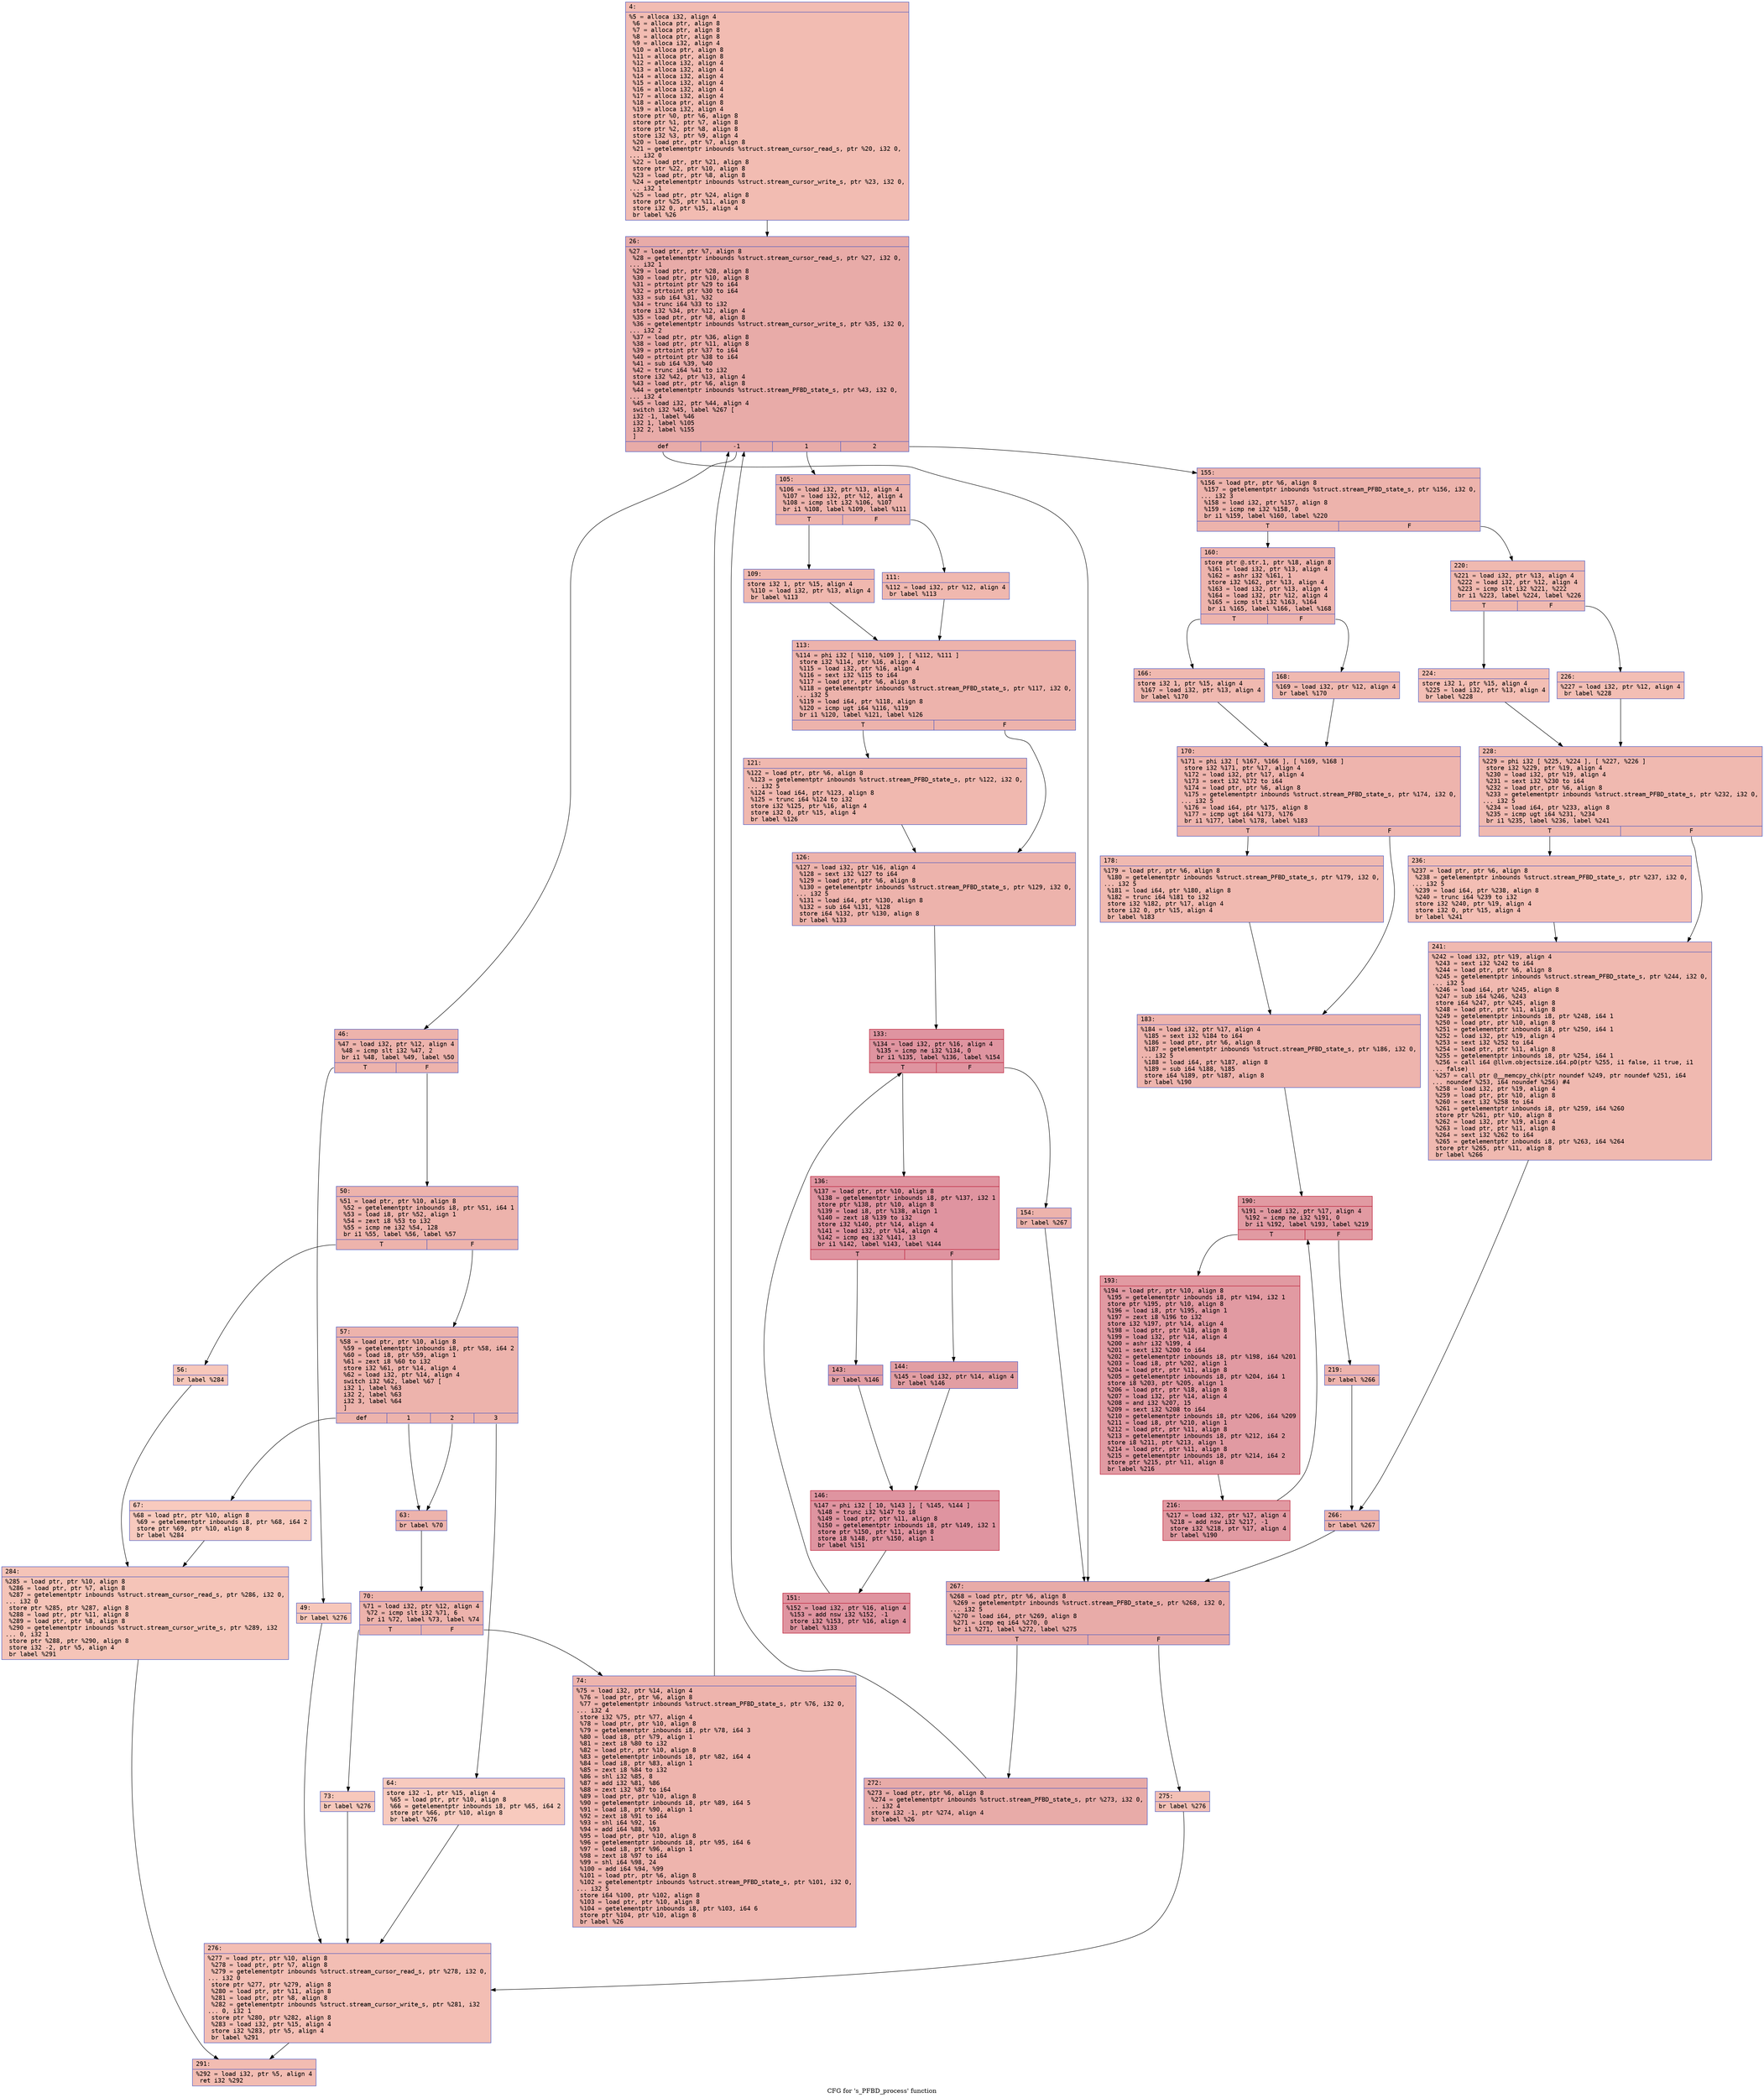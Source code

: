 digraph "CFG for 's_PFBD_process' function" {
	label="CFG for 's_PFBD_process' function";

	Node0x6000036085a0 [shape=record,color="#3d50c3ff", style=filled, fillcolor="#e1675170" fontname="Courier",label="{4:\l|  %5 = alloca i32, align 4\l  %6 = alloca ptr, align 8\l  %7 = alloca ptr, align 8\l  %8 = alloca ptr, align 8\l  %9 = alloca i32, align 4\l  %10 = alloca ptr, align 8\l  %11 = alloca ptr, align 8\l  %12 = alloca i32, align 4\l  %13 = alloca i32, align 4\l  %14 = alloca i32, align 4\l  %15 = alloca i32, align 4\l  %16 = alloca i32, align 4\l  %17 = alloca i32, align 4\l  %18 = alloca ptr, align 8\l  %19 = alloca i32, align 4\l  store ptr %0, ptr %6, align 8\l  store ptr %1, ptr %7, align 8\l  store ptr %2, ptr %8, align 8\l  store i32 %3, ptr %9, align 4\l  %20 = load ptr, ptr %7, align 8\l  %21 = getelementptr inbounds %struct.stream_cursor_read_s, ptr %20, i32 0,\l... i32 0\l  %22 = load ptr, ptr %21, align 8\l  store ptr %22, ptr %10, align 8\l  %23 = load ptr, ptr %8, align 8\l  %24 = getelementptr inbounds %struct.stream_cursor_write_s, ptr %23, i32 0,\l... i32 1\l  %25 = load ptr, ptr %24, align 8\l  store ptr %25, ptr %11, align 8\l  store i32 0, ptr %15, align 4\l  br label %26\l}"];
	Node0x6000036085a0 -> Node0x6000036085f0[tooltip="4 -> 26\nProbability 100.00%" ];
	Node0x6000036085f0 [shape=record,color="#3d50c3ff", style=filled, fillcolor="#cc403a70" fontname="Courier",label="{26:\l|  %27 = load ptr, ptr %7, align 8\l  %28 = getelementptr inbounds %struct.stream_cursor_read_s, ptr %27, i32 0,\l... i32 1\l  %29 = load ptr, ptr %28, align 8\l  %30 = load ptr, ptr %10, align 8\l  %31 = ptrtoint ptr %29 to i64\l  %32 = ptrtoint ptr %30 to i64\l  %33 = sub i64 %31, %32\l  %34 = trunc i64 %33 to i32\l  store i32 %34, ptr %12, align 4\l  %35 = load ptr, ptr %8, align 8\l  %36 = getelementptr inbounds %struct.stream_cursor_write_s, ptr %35, i32 0,\l... i32 2\l  %37 = load ptr, ptr %36, align 8\l  %38 = load ptr, ptr %11, align 8\l  %39 = ptrtoint ptr %37 to i64\l  %40 = ptrtoint ptr %38 to i64\l  %41 = sub i64 %39, %40\l  %42 = trunc i64 %41 to i32\l  store i32 %42, ptr %13, align 4\l  %43 = load ptr, ptr %6, align 8\l  %44 = getelementptr inbounds %struct.stream_PFBD_state_s, ptr %43, i32 0,\l... i32 4\l  %45 = load i32, ptr %44, align 4\l  switch i32 %45, label %267 [\l    i32 -1, label %46\l    i32 1, label %105\l    i32 2, label %155\l  ]\l|{<s0>def|<s1>-1|<s2>1|<s3>2}}"];
	Node0x6000036085f0:s0 -> Node0x600003609360[tooltip="26 -> 267\nProbability 25.00%" ];
	Node0x6000036085f0:s1 -> Node0x600003608640[tooltip="26 -> 46\nProbability 25.00%" ];
	Node0x6000036085f0:s2 -> Node0x6000036089b0[tooltip="26 -> 105\nProbability 25.00%" ];
	Node0x6000036085f0:s3 -> Node0x600003608dc0[tooltip="26 -> 155\nProbability 25.00%" ];
	Node0x600003608640 [shape=record,color="#3d50c3ff", style=filled, fillcolor="#d6524470" fontname="Courier",label="{46:\l|  %47 = load i32, ptr %12, align 4\l  %48 = icmp slt i32 %47, 2\l  br i1 %48, label %49, label %50\l|{<s0>T|<s1>F}}"];
	Node0x600003608640:s0 -> Node0x600003608690[tooltip="46 -> 49\nProbability 3.12%" ];
	Node0x600003608640:s1 -> Node0x6000036086e0[tooltip="46 -> 50\nProbability 96.88%" ];
	Node0x600003608690 [shape=record,color="#3d50c3ff", style=filled, fillcolor="#ec7f6370" fontname="Courier",label="{49:\l|  br label %276\l}"];
	Node0x600003608690 -> Node0x600003609450[tooltip="49 -> 276\nProbability 100.00%" ];
	Node0x6000036086e0 [shape=record,color="#3d50c3ff", style=filled, fillcolor="#d6524470" fontname="Courier",label="{50:\l|  %51 = load ptr, ptr %10, align 8\l  %52 = getelementptr inbounds i8, ptr %51, i64 1\l  %53 = load i8, ptr %52, align 1\l  %54 = zext i8 %53 to i32\l  %55 = icmp ne i32 %54, 128\l  br i1 %55, label %56, label %57\l|{<s0>T|<s1>F}}"];
	Node0x6000036086e0:s0 -> Node0x600003608730[tooltip="50 -> 56\nProbability 3.12%" ];
	Node0x6000036086e0:s1 -> Node0x600003608780[tooltip="50 -> 57\nProbability 96.88%" ];
	Node0x600003608730 [shape=record,color="#3d50c3ff", style=filled, fillcolor="#ec7f6370" fontname="Courier",label="{56:\l|  br label %284\l}"];
	Node0x600003608730 -> Node0x6000036094a0[tooltip="56 -> 284\nProbability 100.00%" ];
	Node0x600003608780 [shape=record,color="#3d50c3ff", style=filled, fillcolor="#d6524470" fontname="Courier",label="{57:\l|  %58 = load ptr, ptr %10, align 8\l  %59 = getelementptr inbounds i8, ptr %58, i64 2\l  %60 = load i8, ptr %59, align 1\l  %61 = zext i8 %60 to i32\l  store i32 %61, ptr %14, align 4\l  %62 = load i32, ptr %14, align 4\l  switch i32 %62, label %67 [\l    i32 1, label %63\l    i32 2, label %63\l    i32 3, label %64\l  ]\l|{<s0>def|<s1>1|<s2>2|<s3>3}}"];
	Node0x600003608780:s0 -> Node0x600003608870[tooltip="57 -> 67\nProbability 1.56%" ];
	Node0x600003608780:s1 -> Node0x6000036087d0[tooltip="57 -> 63\nProbability 96.88%" ];
	Node0x600003608780:s2 -> Node0x6000036087d0[tooltip="57 -> 63\nProbability 96.88%" ];
	Node0x600003608780:s3 -> Node0x600003608820[tooltip="57 -> 64\nProbability 1.56%" ];
	Node0x6000036087d0 [shape=record,color="#3d50c3ff", style=filled, fillcolor="#d6524470" fontname="Courier",label="{63:\l|  br label %70\l}"];
	Node0x6000036087d0 -> Node0x6000036088c0[tooltip="63 -> 70\nProbability 100.00%" ];
	Node0x600003608820 [shape=record,color="#3d50c3ff", style=filled, fillcolor="#ef886b70" fontname="Courier",label="{64:\l|  store i32 -1, ptr %15, align 4\l  %65 = load ptr, ptr %10, align 8\l  %66 = getelementptr inbounds i8, ptr %65, i64 2\l  store ptr %66, ptr %10, align 8\l  br label %276\l}"];
	Node0x600003608820 -> Node0x600003609450[tooltip="64 -> 276\nProbability 100.00%" ];
	Node0x600003608870 [shape=record,color="#3d50c3ff", style=filled, fillcolor="#ef886b70" fontname="Courier",label="{67:\l|  %68 = load ptr, ptr %10, align 8\l  %69 = getelementptr inbounds i8, ptr %68, i64 2\l  store ptr %69, ptr %10, align 8\l  br label %284\l}"];
	Node0x600003608870 -> Node0x6000036094a0[tooltip="67 -> 284\nProbability 100.00%" ];
	Node0x6000036088c0 [shape=record,color="#3d50c3ff", style=filled, fillcolor="#d6524470" fontname="Courier",label="{70:\l|  %71 = load i32, ptr %12, align 4\l  %72 = icmp slt i32 %71, 6\l  br i1 %72, label %73, label %74\l|{<s0>T|<s1>F}}"];
	Node0x6000036088c0:s0 -> Node0x600003608910[tooltip="70 -> 73\nProbability 3.12%" ];
	Node0x6000036088c0:s1 -> Node0x600003608960[tooltip="70 -> 74\nProbability 96.88%" ];
	Node0x600003608910 [shape=record,color="#3d50c3ff", style=filled, fillcolor="#ed836670" fontname="Courier",label="{73:\l|  br label %276\l}"];
	Node0x600003608910 -> Node0x600003609450[tooltip="73 -> 276\nProbability 100.00%" ];
	Node0x600003608960 [shape=record,color="#3d50c3ff", style=filled, fillcolor="#d8564670" fontname="Courier",label="{74:\l|  %75 = load i32, ptr %14, align 4\l  %76 = load ptr, ptr %6, align 8\l  %77 = getelementptr inbounds %struct.stream_PFBD_state_s, ptr %76, i32 0,\l... i32 4\l  store i32 %75, ptr %77, align 4\l  %78 = load ptr, ptr %10, align 8\l  %79 = getelementptr inbounds i8, ptr %78, i64 3\l  %80 = load i8, ptr %79, align 1\l  %81 = zext i8 %80 to i32\l  %82 = load ptr, ptr %10, align 8\l  %83 = getelementptr inbounds i8, ptr %82, i64 4\l  %84 = load i8, ptr %83, align 1\l  %85 = zext i8 %84 to i32\l  %86 = shl i32 %85, 8\l  %87 = add i32 %81, %86\l  %88 = zext i32 %87 to i64\l  %89 = load ptr, ptr %10, align 8\l  %90 = getelementptr inbounds i8, ptr %89, i64 5\l  %91 = load i8, ptr %90, align 1\l  %92 = zext i8 %91 to i64\l  %93 = shl i64 %92, 16\l  %94 = add i64 %88, %93\l  %95 = load ptr, ptr %10, align 8\l  %96 = getelementptr inbounds i8, ptr %95, i64 6\l  %97 = load i8, ptr %96, align 1\l  %98 = zext i8 %97 to i64\l  %99 = shl i64 %98, 24\l  %100 = add i64 %94, %99\l  %101 = load ptr, ptr %6, align 8\l  %102 = getelementptr inbounds %struct.stream_PFBD_state_s, ptr %101, i32 0,\l... i32 5\l  store i64 %100, ptr %102, align 8\l  %103 = load ptr, ptr %10, align 8\l  %104 = getelementptr inbounds i8, ptr %103, i64 6\l  store ptr %104, ptr %10, align 8\l  br label %26\l}"];
	Node0x600003608960 -> Node0x6000036085f0[tooltip="74 -> 26\nProbability 100.00%" ];
	Node0x6000036089b0 [shape=record,color="#3d50c3ff", style=filled, fillcolor="#d6524470" fontname="Courier",label="{105:\l|  %106 = load i32, ptr %13, align 4\l  %107 = load i32, ptr %12, align 4\l  %108 = icmp slt i32 %106, %107\l  br i1 %108, label %109, label %111\l|{<s0>T|<s1>F}}"];
	Node0x6000036089b0:s0 -> Node0x600003608a00[tooltip="105 -> 109\nProbability 50.00%" ];
	Node0x6000036089b0:s1 -> Node0x600003608a50[tooltip="105 -> 111\nProbability 50.00%" ];
	Node0x600003608a00 [shape=record,color="#3d50c3ff", style=filled, fillcolor="#dc5d4a70" fontname="Courier",label="{109:\l|  store i32 1, ptr %15, align 4\l  %110 = load i32, ptr %13, align 4\l  br label %113\l}"];
	Node0x600003608a00 -> Node0x600003608aa0[tooltip="109 -> 113\nProbability 100.00%" ];
	Node0x600003608a50 [shape=record,color="#3d50c3ff", style=filled, fillcolor="#dc5d4a70" fontname="Courier",label="{111:\l|  %112 = load i32, ptr %12, align 4\l  br label %113\l}"];
	Node0x600003608a50 -> Node0x600003608aa0[tooltip="111 -> 113\nProbability 100.00%" ];
	Node0x600003608aa0 [shape=record,color="#3d50c3ff", style=filled, fillcolor="#d6524470" fontname="Courier",label="{113:\l|  %114 = phi i32 [ %110, %109 ], [ %112, %111 ]\l  store i32 %114, ptr %16, align 4\l  %115 = load i32, ptr %16, align 4\l  %116 = sext i32 %115 to i64\l  %117 = load ptr, ptr %6, align 8\l  %118 = getelementptr inbounds %struct.stream_PFBD_state_s, ptr %117, i32 0,\l... i32 5\l  %119 = load i64, ptr %118, align 8\l  %120 = icmp ugt i64 %116, %119\l  br i1 %120, label %121, label %126\l|{<s0>T|<s1>F}}"];
	Node0x600003608aa0:s0 -> Node0x600003608af0[tooltip="113 -> 121\nProbability 50.00%" ];
	Node0x600003608aa0:s1 -> Node0x600003608b40[tooltip="113 -> 126\nProbability 50.00%" ];
	Node0x600003608af0 [shape=record,color="#3d50c3ff", style=filled, fillcolor="#dc5d4a70" fontname="Courier",label="{121:\l|  %122 = load ptr, ptr %6, align 8\l  %123 = getelementptr inbounds %struct.stream_PFBD_state_s, ptr %122, i32 0,\l... i32 5\l  %124 = load i64, ptr %123, align 8\l  %125 = trunc i64 %124 to i32\l  store i32 %125, ptr %16, align 4\l  store i32 0, ptr %15, align 4\l  br label %126\l}"];
	Node0x600003608af0 -> Node0x600003608b40[tooltip="121 -> 126\nProbability 100.00%" ];
	Node0x600003608b40 [shape=record,color="#3d50c3ff", style=filled, fillcolor="#d6524470" fontname="Courier",label="{126:\l|  %127 = load i32, ptr %16, align 4\l  %128 = sext i32 %127 to i64\l  %129 = load ptr, ptr %6, align 8\l  %130 = getelementptr inbounds %struct.stream_PFBD_state_s, ptr %129, i32 0,\l... i32 5\l  %131 = load i64, ptr %130, align 8\l  %132 = sub i64 %131, %128\l  store i64 %132, ptr %130, align 8\l  br label %133\l}"];
	Node0x600003608b40 -> Node0x600003608b90[tooltip="126 -> 133\nProbability 100.00%" ];
	Node0x600003608b90 [shape=record,color="#b70d28ff", style=filled, fillcolor="#b70d2870" fontname="Courier",label="{133:\l|  %134 = load i32, ptr %16, align 4\l  %135 = icmp ne i32 %134, 0\l  br i1 %135, label %136, label %154\l|{<s0>T|<s1>F}}"];
	Node0x600003608b90:s0 -> Node0x600003608be0[tooltip="133 -> 136\nProbability 96.88%" ];
	Node0x600003608b90:s1 -> Node0x600003608d70[tooltip="133 -> 154\nProbability 3.12%" ];
	Node0x600003608be0 [shape=record,color="#b70d28ff", style=filled, fillcolor="#b70d2870" fontname="Courier",label="{136:\l|  %137 = load ptr, ptr %10, align 8\l  %138 = getelementptr inbounds i8, ptr %137, i32 1\l  store ptr %138, ptr %10, align 8\l  %139 = load i8, ptr %138, align 1\l  %140 = zext i8 %139 to i32\l  store i32 %140, ptr %14, align 4\l  %141 = load i32, ptr %14, align 4\l  %142 = icmp eq i32 %141, 13\l  br i1 %142, label %143, label %144\l|{<s0>T|<s1>F}}"];
	Node0x600003608be0:s0 -> Node0x600003608c30[tooltip="136 -> 143\nProbability 50.00%" ];
	Node0x600003608be0:s1 -> Node0x600003608c80[tooltip="136 -> 144\nProbability 50.00%" ];
	Node0x600003608c30 [shape=record,color="#3d50c3ff", style=filled, fillcolor="#be242e70" fontname="Courier",label="{143:\l|  br label %146\l}"];
	Node0x600003608c30 -> Node0x600003608cd0[tooltip="143 -> 146\nProbability 100.00%" ];
	Node0x600003608c80 [shape=record,color="#3d50c3ff", style=filled, fillcolor="#be242e70" fontname="Courier",label="{144:\l|  %145 = load i32, ptr %14, align 4\l  br label %146\l}"];
	Node0x600003608c80 -> Node0x600003608cd0[tooltip="144 -> 146\nProbability 100.00%" ];
	Node0x600003608cd0 [shape=record,color="#b70d28ff", style=filled, fillcolor="#b70d2870" fontname="Courier",label="{146:\l|  %147 = phi i32 [ 10, %143 ], [ %145, %144 ]\l  %148 = trunc i32 %147 to i8\l  %149 = load ptr, ptr %11, align 8\l  %150 = getelementptr inbounds i8, ptr %149, i32 1\l  store ptr %150, ptr %11, align 8\l  store i8 %148, ptr %150, align 1\l  br label %151\l}"];
	Node0x600003608cd0 -> Node0x600003608d20[tooltip="146 -> 151\nProbability 100.00%" ];
	Node0x600003608d20 [shape=record,color="#b70d28ff", style=filled, fillcolor="#b70d2870" fontname="Courier",label="{151:\l|  %152 = load i32, ptr %16, align 4\l  %153 = add nsw i32 %152, -1\l  store i32 %153, ptr %16, align 4\l  br label %133\l}"];
	Node0x600003608d20 -> Node0x600003608b90[tooltip="151 -> 133\nProbability 100.00%" ];
	Node0x600003608d70 [shape=record,color="#3d50c3ff", style=filled, fillcolor="#d6524470" fontname="Courier",label="{154:\l|  br label %267\l}"];
	Node0x600003608d70 -> Node0x600003609360[tooltip="154 -> 267\nProbability 100.00%" ];
	Node0x600003608dc0 [shape=record,color="#3d50c3ff", style=filled, fillcolor="#d6524470" fontname="Courier",label="{155:\l|  %156 = load ptr, ptr %6, align 8\l  %157 = getelementptr inbounds %struct.stream_PFBD_state_s, ptr %156, i32 0,\l... i32 3\l  %158 = load i32, ptr %157, align 8\l  %159 = icmp ne i32 %158, 0\l  br i1 %159, label %160, label %220\l|{<s0>T|<s1>F}}"];
	Node0x600003608dc0:s0 -> Node0x600003608e10[tooltip="155 -> 160\nProbability 62.50%" ];
	Node0x600003608dc0:s1 -> Node0x600003609130[tooltip="155 -> 220\nProbability 37.50%" ];
	Node0x600003608e10 [shape=record,color="#3d50c3ff", style=filled, fillcolor="#d8564670" fontname="Courier",label="{160:\l|  store ptr @.str.1, ptr %18, align 8\l  %161 = load i32, ptr %13, align 4\l  %162 = ashr i32 %161, 1\l  store i32 %162, ptr %13, align 4\l  %163 = load i32, ptr %13, align 4\l  %164 = load i32, ptr %12, align 4\l  %165 = icmp slt i32 %163, %164\l  br i1 %165, label %166, label %168\l|{<s0>T|<s1>F}}"];
	Node0x600003608e10:s0 -> Node0x600003608e60[tooltip="160 -> 166\nProbability 50.00%" ];
	Node0x600003608e10:s1 -> Node0x600003608eb0[tooltip="160 -> 168\nProbability 50.00%" ];
	Node0x600003608e60 [shape=record,color="#3d50c3ff", style=filled, fillcolor="#de614d70" fontname="Courier",label="{166:\l|  store i32 1, ptr %15, align 4\l  %167 = load i32, ptr %13, align 4\l  br label %170\l}"];
	Node0x600003608e60 -> Node0x600003608f00[tooltip="166 -> 170\nProbability 100.00%" ];
	Node0x600003608eb0 [shape=record,color="#3d50c3ff", style=filled, fillcolor="#de614d70" fontname="Courier",label="{168:\l|  %169 = load i32, ptr %12, align 4\l  br label %170\l}"];
	Node0x600003608eb0 -> Node0x600003608f00[tooltip="168 -> 170\nProbability 100.00%" ];
	Node0x600003608f00 [shape=record,color="#3d50c3ff", style=filled, fillcolor="#d8564670" fontname="Courier",label="{170:\l|  %171 = phi i32 [ %167, %166 ], [ %169, %168 ]\l  store i32 %171, ptr %17, align 4\l  %172 = load i32, ptr %17, align 4\l  %173 = sext i32 %172 to i64\l  %174 = load ptr, ptr %6, align 8\l  %175 = getelementptr inbounds %struct.stream_PFBD_state_s, ptr %174, i32 0,\l... i32 5\l  %176 = load i64, ptr %175, align 8\l  %177 = icmp ugt i64 %173, %176\l  br i1 %177, label %178, label %183\l|{<s0>T|<s1>F}}"];
	Node0x600003608f00:s0 -> Node0x600003608f50[tooltip="170 -> 178\nProbability 50.00%" ];
	Node0x600003608f00:s1 -> Node0x600003608fa0[tooltip="170 -> 183\nProbability 50.00%" ];
	Node0x600003608f50 [shape=record,color="#3d50c3ff", style=filled, fillcolor="#de614d70" fontname="Courier",label="{178:\l|  %179 = load ptr, ptr %6, align 8\l  %180 = getelementptr inbounds %struct.stream_PFBD_state_s, ptr %179, i32 0,\l... i32 5\l  %181 = load i64, ptr %180, align 8\l  %182 = trunc i64 %181 to i32\l  store i32 %182, ptr %17, align 4\l  store i32 0, ptr %15, align 4\l  br label %183\l}"];
	Node0x600003608f50 -> Node0x600003608fa0[tooltip="178 -> 183\nProbability 100.00%" ];
	Node0x600003608fa0 [shape=record,color="#3d50c3ff", style=filled, fillcolor="#d8564670" fontname="Courier",label="{183:\l|  %184 = load i32, ptr %17, align 4\l  %185 = sext i32 %184 to i64\l  %186 = load ptr, ptr %6, align 8\l  %187 = getelementptr inbounds %struct.stream_PFBD_state_s, ptr %186, i32 0,\l... i32 5\l  %188 = load i64, ptr %187, align 8\l  %189 = sub i64 %188, %185\l  store i64 %189, ptr %187, align 8\l  br label %190\l}"];
	Node0x600003608fa0 -> Node0x600003608ff0[tooltip="183 -> 190\nProbability 100.00%" ];
	Node0x600003608ff0 [shape=record,color="#b70d28ff", style=filled, fillcolor="#bb1b2c70" fontname="Courier",label="{190:\l|  %191 = load i32, ptr %17, align 4\l  %192 = icmp ne i32 %191, 0\l  br i1 %192, label %193, label %219\l|{<s0>T|<s1>F}}"];
	Node0x600003608ff0:s0 -> Node0x600003609040[tooltip="190 -> 193\nProbability 96.88%" ];
	Node0x600003608ff0:s1 -> Node0x6000036090e0[tooltip="190 -> 219\nProbability 3.12%" ];
	Node0x600003609040 [shape=record,color="#b70d28ff", style=filled, fillcolor="#bb1b2c70" fontname="Courier",label="{193:\l|  %194 = load ptr, ptr %10, align 8\l  %195 = getelementptr inbounds i8, ptr %194, i32 1\l  store ptr %195, ptr %10, align 8\l  %196 = load i8, ptr %195, align 1\l  %197 = zext i8 %196 to i32\l  store i32 %197, ptr %14, align 4\l  %198 = load ptr, ptr %18, align 8\l  %199 = load i32, ptr %14, align 4\l  %200 = ashr i32 %199, 4\l  %201 = sext i32 %200 to i64\l  %202 = getelementptr inbounds i8, ptr %198, i64 %201\l  %203 = load i8, ptr %202, align 1\l  %204 = load ptr, ptr %11, align 8\l  %205 = getelementptr inbounds i8, ptr %204, i64 1\l  store i8 %203, ptr %205, align 1\l  %206 = load ptr, ptr %18, align 8\l  %207 = load i32, ptr %14, align 4\l  %208 = and i32 %207, 15\l  %209 = sext i32 %208 to i64\l  %210 = getelementptr inbounds i8, ptr %206, i64 %209\l  %211 = load i8, ptr %210, align 1\l  %212 = load ptr, ptr %11, align 8\l  %213 = getelementptr inbounds i8, ptr %212, i64 2\l  store i8 %211, ptr %213, align 1\l  %214 = load ptr, ptr %11, align 8\l  %215 = getelementptr inbounds i8, ptr %214, i64 2\l  store ptr %215, ptr %11, align 8\l  br label %216\l}"];
	Node0x600003609040 -> Node0x600003609090[tooltip="193 -> 216\nProbability 100.00%" ];
	Node0x600003609090 [shape=record,color="#b70d28ff", style=filled, fillcolor="#bb1b2c70" fontname="Courier",label="{216:\l|  %217 = load i32, ptr %17, align 4\l  %218 = add nsw i32 %217, -1\l  store i32 %218, ptr %17, align 4\l  br label %190\l}"];
	Node0x600003609090 -> Node0x600003608ff0[tooltip="216 -> 190\nProbability 100.00%" ];
	Node0x6000036090e0 [shape=record,color="#3d50c3ff", style=filled, fillcolor="#d8564670" fontname="Courier",label="{219:\l|  br label %266\l}"];
	Node0x6000036090e0 -> Node0x600003609310[tooltip="219 -> 266\nProbability 100.00%" ];
	Node0x600003609130 [shape=record,color="#3d50c3ff", style=filled, fillcolor="#de614d70" fontname="Courier",label="{220:\l|  %221 = load i32, ptr %13, align 4\l  %222 = load i32, ptr %12, align 4\l  %223 = icmp slt i32 %221, %222\l  br i1 %223, label %224, label %226\l|{<s0>T|<s1>F}}"];
	Node0x600003609130:s0 -> Node0x600003609180[tooltip="220 -> 224\nProbability 50.00%" ];
	Node0x600003609130:s1 -> Node0x6000036091d0[tooltip="220 -> 226\nProbability 50.00%" ];
	Node0x600003609180 [shape=record,color="#3d50c3ff", style=filled, fillcolor="#e36c5570" fontname="Courier",label="{224:\l|  store i32 1, ptr %15, align 4\l  %225 = load i32, ptr %13, align 4\l  br label %228\l}"];
	Node0x600003609180 -> Node0x600003609220[tooltip="224 -> 228\nProbability 100.00%" ];
	Node0x6000036091d0 [shape=record,color="#3d50c3ff", style=filled, fillcolor="#e36c5570" fontname="Courier",label="{226:\l|  %227 = load i32, ptr %12, align 4\l  br label %228\l}"];
	Node0x6000036091d0 -> Node0x600003609220[tooltip="226 -> 228\nProbability 100.00%" ];
	Node0x600003609220 [shape=record,color="#3d50c3ff", style=filled, fillcolor="#de614d70" fontname="Courier",label="{228:\l|  %229 = phi i32 [ %225, %224 ], [ %227, %226 ]\l  store i32 %229, ptr %19, align 4\l  %230 = load i32, ptr %19, align 4\l  %231 = sext i32 %230 to i64\l  %232 = load ptr, ptr %6, align 8\l  %233 = getelementptr inbounds %struct.stream_PFBD_state_s, ptr %232, i32 0,\l... i32 5\l  %234 = load i64, ptr %233, align 8\l  %235 = icmp ugt i64 %231, %234\l  br i1 %235, label %236, label %241\l|{<s0>T|<s1>F}}"];
	Node0x600003609220:s0 -> Node0x600003609270[tooltip="228 -> 236\nProbability 50.00%" ];
	Node0x600003609220:s1 -> Node0x6000036092c0[tooltip="228 -> 241\nProbability 50.00%" ];
	Node0x600003609270 [shape=record,color="#3d50c3ff", style=filled, fillcolor="#e36c5570" fontname="Courier",label="{236:\l|  %237 = load ptr, ptr %6, align 8\l  %238 = getelementptr inbounds %struct.stream_PFBD_state_s, ptr %237, i32 0,\l... i32 5\l  %239 = load i64, ptr %238, align 8\l  %240 = trunc i64 %239 to i32\l  store i32 %240, ptr %19, align 4\l  store i32 0, ptr %15, align 4\l  br label %241\l}"];
	Node0x600003609270 -> Node0x6000036092c0[tooltip="236 -> 241\nProbability 100.00%" ];
	Node0x6000036092c0 [shape=record,color="#3d50c3ff", style=filled, fillcolor="#de614d70" fontname="Courier",label="{241:\l|  %242 = load i32, ptr %19, align 4\l  %243 = sext i32 %242 to i64\l  %244 = load ptr, ptr %6, align 8\l  %245 = getelementptr inbounds %struct.stream_PFBD_state_s, ptr %244, i32 0,\l... i32 5\l  %246 = load i64, ptr %245, align 8\l  %247 = sub i64 %246, %243\l  store i64 %247, ptr %245, align 8\l  %248 = load ptr, ptr %11, align 8\l  %249 = getelementptr inbounds i8, ptr %248, i64 1\l  %250 = load ptr, ptr %10, align 8\l  %251 = getelementptr inbounds i8, ptr %250, i64 1\l  %252 = load i32, ptr %19, align 4\l  %253 = sext i32 %252 to i64\l  %254 = load ptr, ptr %11, align 8\l  %255 = getelementptr inbounds i8, ptr %254, i64 1\l  %256 = call i64 @llvm.objectsize.i64.p0(ptr %255, i1 false, i1 true, i1\l... false)\l  %257 = call ptr @__memcpy_chk(ptr noundef %249, ptr noundef %251, i64\l... noundef %253, i64 noundef %256) #4\l  %258 = load i32, ptr %19, align 4\l  %259 = load ptr, ptr %10, align 8\l  %260 = sext i32 %258 to i64\l  %261 = getelementptr inbounds i8, ptr %259, i64 %260\l  store ptr %261, ptr %10, align 8\l  %262 = load i32, ptr %19, align 4\l  %263 = load ptr, ptr %11, align 8\l  %264 = sext i32 %262 to i64\l  %265 = getelementptr inbounds i8, ptr %263, i64 %264\l  store ptr %265, ptr %11, align 8\l  br label %266\l}"];
	Node0x6000036092c0 -> Node0x600003609310[tooltip="241 -> 266\nProbability 100.00%" ];
	Node0x600003609310 [shape=record,color="#3d50c3ff", style=filled, fillcolor="#d6524470" fontname="Courier",label="{266:\l|  br label %267\l}"];
	Node0x600003609310 -> Node0x600003609360[tooltip="266 -> 267\nProbability 100.00%" ];
	Node0x600003609360 [shape=record,color="#3d50c3ff", style=filled, fillcolor="#cc403a70" fontname="Courier",label="{267:\l|  %268 = load ptr, ptr %6, align 8\l  %269 = getelementptr inbounds %struct.stream_PFBD_state_s, ptr %268, i32 0,\l... i32 5\l  %270 = load i64, ptr %269, align 8\l  %271 = icmp eq i64 %270, 0\l  br i1 %271, label %272, label %275\l|{<s0>T|<s1>F}}"];
	Node0x600003609360:s0 -> Node0x6000036093b0[tooltip="267 -> 272\nProbability 96.88%" ];
	Node0x600003609360:s1 -> Node0x600003609400[tooltip="267 -> 275\nProbability 3.12%" ];
	Node0x6000036093b0 [shape=record,color="#3d50c3ff", style=filled, fillcolor="#cc403a70" fontname="Courier",label="{272:\l|  %273 = load ptr, ptr %6, align 8\l  %274 = getelementptr inbounds %struct.stream_PFBD_state_s, ptr %273, i32 0,\l... i32 4\l  store i32 -1, ptr %274, align 4\l  br label %26\l}"];
	Node0x6000036093b0 -> Node0x6000036085f0[tooltip="272 -> 26\nProbability 100.00%" ];
	Node0x600003609400 [shape=record,color="#3d50c3ff", style=filled, fillcolor="#e5705870" fontname="Courier",label="{275:\l|  br label %276\l}"];
	Node0x600003609400 -> Node0x600003609450[tooltip="275 -> 276\nProbability 100.00%" ];
	Node0x600003609450 [shape=record,color="#3d50c3ff", style=filled, fillcolor="#e36c5570" fontname="Courier",label="{276:\l|  %277 = load ptr, ptr %10, align 8\l  %278 = load ptr, ptr %7, align 8\l  %279 = getelementptr inbounds %struct.stream_cursor_read_s, ptr %278, i32 0,\l... i32 0\l  store ptr %277, ptr %279, align 8\l  %280 = load ptr, ptr %11, align 8\l  %281 = load ptr, ptr %8, align 8\l  %282 = getelementptr inbounds %struct.stream_cursor_write_s, ptr %281, i32\l... 0, i32 1\l  store ptr %280, ptr %282, align 8\l  %283 = load i32, ptr %15, align 4\l  store i32 %283, ptr %5, align 4\l  br label %291\l}"];
	Node0x600003609450 -> Node0x6000036094f0[tooltip="276 -> 291\nProbability 100.00%" ];
	Node0x6000036094a0 [shape=record,color="#3d50c3ff", style=filled, fillcolor="#e97a5f70" fontname="Courier",label="{284:\l|  %285 = load ptr, ptr %10, align 8\l  %286 = load ptr, ptr %7, align 8\l  %287 = getelementptr inbounds %struct.stream_cursor_read_s, ptr %286, i32 0,\l... i32 0\l  store ptr %285, ptr %287, align 8\l  %288 = load ptr, ptr %11, align 8\l  %289 = load ptr, ptr %8, align 8\l  %290 = getelementptr inbounds %struct.stream_cursor_write_s, ptr %289, i32\l... 0, i32 1\l  store ptr %288, ptr %290, align 8\l  store i32 -2, ptr %5, align 4\l  br label %291\l}"];
	Node0x6000036094a0 -> Node0x6000036094f0[tooltip="284 -> 291\nProbability 100.00%" ];
	Node0x6000036094f0 [shape=record,color="#3d50c3ff", style=filled, fillcolor="#e1675170" fontname="Courier",label="{291:\l|  %292 = load i32, ptr %5, align 4\l  ret i32 %292\l}"];
}
